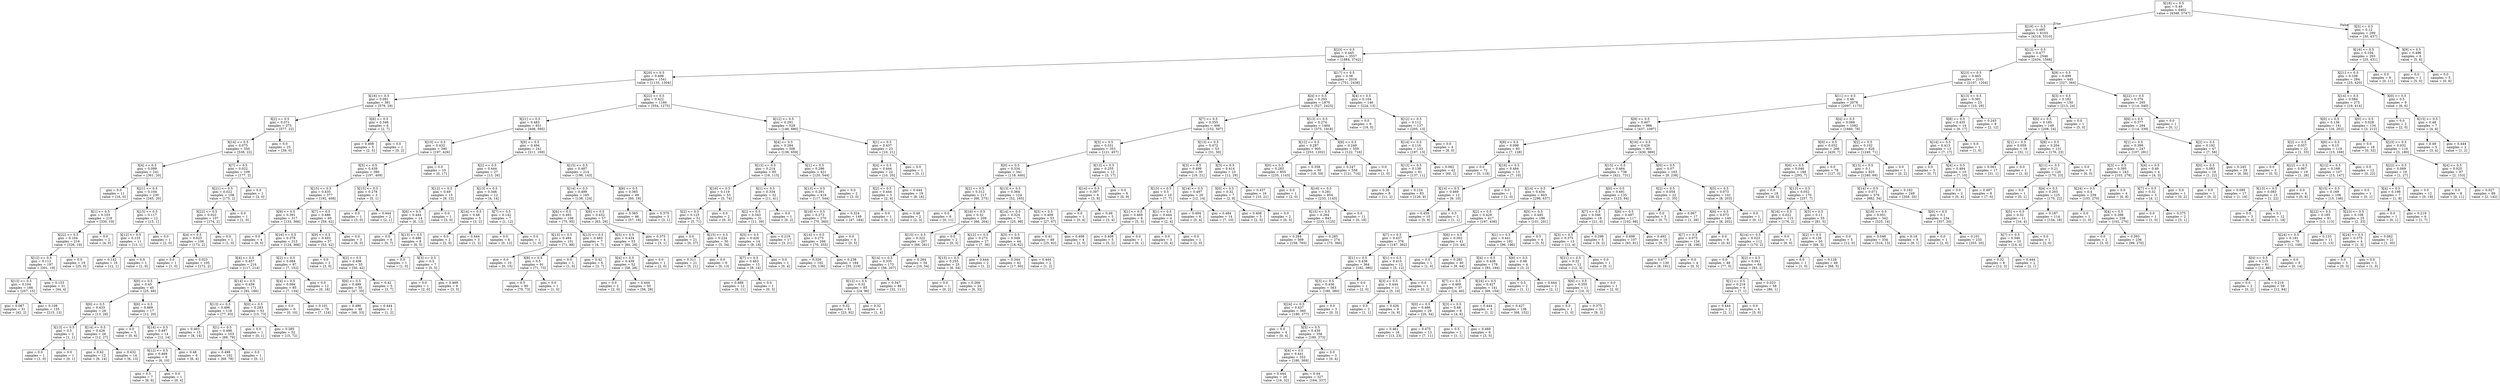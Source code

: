 digraph Tree {
node [shape=box] ;
0 [label="X[18] <= 0.5\ngini = 0.49\nsamples = 6402\nvalue = [4348, 5747]"] ;
1 [label="X[19] <= 0.5\ngini = 0.495\nsamples = 6103\nvalue = [4318, 5310]"] ;
0 -> 1 [labeldistance=2.5, labelangle=45, headlabel="True"] ;
2 [label="X[23] <= 0.5\ngini = 0.445\nsamples = 3557\nvalue = [1884, 3742]"] ;
1 -> 2 ;
3 [label="X[20] <= 0.5\ngini = 0.498\nsamples = 1541\nvalue = [1133, 1304]"] ;
2 -> 3 ;
4 [label="X[16] <= 0.5\ngini = 0.091\nsamples = 381\nvalue = [579, 29]"] ;
3 -> 4 ;
5 [label="X[2] <= 0.5\ngini = 0.071\nsamples = 375\nvalue = [577, 22]"] ;
4 -> 5 ;
6 [label="X[14] <= 0.5\ngini = 0.075\nsamples = 350\nvalue = [538, 22]"] ;
5 -> 6 ;
7 [label="X[4] <= 0.5\ngini = 0.099\nsamples = 241\nvalue = [361, 20]"] ;
6 -> 7 ;
8 [label="gini = 0.0\nsamples = 11\nvalue = [16, 0]"] ;
7 -> 8 ;
9 [label="X[21] <= 0.5\ngini = 0.104\nsamples = 230\nvalue = [345, 20]"] ;
7 -> 9 ;
10 [label="X[1] <= 0.5\ngini = 0.103\nsamples = 218\nvalue = [330, 19]"] ;
9 -> 10 ;
11 [label="X[22] <= 0.5\ngini = 0.104\nsamples = 216\nvalue = [326, 19]"] ;
10 -> 11 ;
12 [label="X[12] <= 0.5\ngini = 0.112\nsamples = 197\nvalue = [301, 19]"] ;
11 -> 12 ;
13 [label="X[13] <= 0.5\ngini = 0.104\nsamples = 166\nvalue = [257, 15]"] ;
12 -> 13 ;
14 [label="gini = 0.087\nsamples = 31\nvalue = [42, 2]"] ;
13 -> 14 ;
15 [label="gini = 0.108\nsamples = 135\nvalue = [215, 13]"] ;
13 -> 15 ;
16 [label="gini = 0.153\nsamples = 31\nvalue = [44, 4]"] ;
12 -> 16 ;
17 [label="gini = 0.0\nsamples = 19\nvalue = [25, 0]"] ;
11 -> 17 ;
18 [label="gini = 0.0\nsamples = 2\nvalue = [4, 0]"] ;
10 -> 18 ;
19 [label="X[15] <= 0.5\ngini = 0.117\nsamples = 12\nvalue = [15, 1]"] ;
9 -> 19 ;
20 [label="X[12] <= 0.5\ngini = 0.133\nsamples = 11\nvalue = [13, 1]"] ;
19 -> 20 ;
21 [label="gini = 0.142\nsamples = 10\nvalue = [12, 1]"] ;
20 -> 21 ;
22 [label="gini = 0.0\nsamples = 1\nvalue = [1, 0]"] ;
20 -> 22 ;
23 [label="gini = 0.0\nsamples = 1\nvalue = [2, 0]"] ;
19 -> 23 ;
24 [label="X[7] <= 0.5\ngini = 0.022\nsamples = 109\nvalue = [177, 2]"] ;
6 -> 24 ;
25 [label="X[21] <= 0.5\ngini = 0.022\nsamples = 108\nvalue = [175, 2]"] ;
24 -> 25 ;
26 [label="X[22] <= 0.5\ngini = 0.022\nsamples = 107\nvalue = [174, 2]"] ;
25 -> 26 ;
27 [label="X[4] <= 0.5\ngini = 0.023\nsamples = 106\nvalue = [173, 2]"] ;
26 -> 27 ;
28 [label="gini = 0.0\nsamples = 1\nvalue = [1, 0]"] ;
27 -> 28 ;
29 [label="gini = 0.023\nsamples = 105\nvalue = [172, 2]"] ;
27 -> 29 ;
30 [label="gini = 0.0\nsamples = 1\nvalue = [1, 0]"] ;
26 -> 30 ;
31 [label="gini = 0.0\nsamples = 1\nvalue = [1, 0]"] ;
25 -> 31 ;
32 [label="gini = 0.0\nsamples = 1\nvalue = [2, 0]"] ;
24 -> 32 ;
33 [label="gini = 0.0\nsamples = 25\nvalue = [39, 0]"] ;
5 -> 33 ;
34 [label="X[6] <= 0.5\ngini = 0.346\nsamples = 6\nvalue = [2, 7]"] ;
4 -> 34 ;
35 [label="gini = 0.408\nsamples = 5\nvalue = [2, 5]"] ;
34 -> 35 ;
36 [label="gini = 0.0\nsamples = 1\nvalue = [0, 2]"] ;
34 -> 36 ;
37 [label="X[22] <= 0.5\ngini = 0.422\nsamples = 1160\nvalue = [554, 1275]"] ;
3 -> 37 ;
38 [label="X[21] <= 0.5\ngini = 0.483\nsamples = 631\nvalue = [408, 595]"] ;
37 -> 38 ;
39 [label="X[10] <= 0.5\ngini = 0.432\nsamples = 390\nvalue = [197, 426]"] ;
38 -> 39 ;
40 [label="X[5] <= 0.5\ngini = 0.439\nsamples = 380\nvalue = [197, 409]"] ;
39 -> 40 ;
41 [label="X[15] <= 0.5\ngini = 0.435\nsamples = 377\nvalue = [192, 408]"] ;
40 -> 41 ;
42 [label="X[9] <= 0.5\ngini = 0.391\nsamples = 317\nvalue = [133, 366]"] ;
41 -> 42 ;
43 [label="gini = 0.0\nsamples = 4\nvalue = [9, 0]"] ;
42 -> 43 ;
44 [label="X[16] <= 0.5\ngini = 0.378\nsamples = 313\nvalue = [124, 366]"] ;
42 -> 44 ;
45 [label="X[4] <= 0.5\ngini = 0.457\nsamples = 216\nvalue = [117, 214]"] ;
44 -> 45 ;
46 [label="X[0] <= 0.5\ngini = 0.45\nsamples = 45\nvalue = [25, 48]"] ;
45 -> 46 ;
47 [label="X[6] <= 0.5\ngini = 0.433\nsamples = 28\nvalue = [13, 28]"] ;
46 -> 47 ;
48 [label="X[13] <= 0.5\ngini = 0.5\nsamples = 2\nvalue = [1, 1]"] ;
47 -> 48 ;
49 [label="gini = 0.0\nsamples = 1\nvalue = [1, 0]"] ;
48 -> 49 ;
50 [label="gini = 0.0\nsamples = 1\nvalue = [0, 1]"] ;
48 -> 50 ;
51 [label="X[14] <= 0.5\ngini = 0.426\nsamples = 26\nvalue = [12, 27]"] ;
47 -> 51 ;
52 [label="gini = 0.42\nsamples = 12\nvalue = [6, 14]"] ;
51 -> 52 ;
53 [label="gini = 0.432\nsamples = 14\nvalue = [6, 13]"] ;
51 -> 53 ;
54 [label="X[6] <= 0.5\ngini = 0.469\nsamples = 17\nvalue = [12, 20]"] ;
46 -> 54 ;
55 [label="gini = 0.0\nsamples = 3\nvalue = [0, 6]"] ;
54 -> 55 ;
56 [label="X[14] <= 0.5\ngini = 0.497\nsamples = 14\nvalue = [12, 14]"] ;
54 -> 56 ;
57 [label="X[12] <= 0.5\ngini = 0.469\nsamples = 8\nvalue = [6, 10]"] ;
56 -> 57 ;
58 [label="gini = 0.5\nsamples = 7\nvalue = [6, 6]"] ;
57 -> 58 ;
59 [label="gini = 0.0\nsamples = 1\nvalue = [0, 4]"] ;
57 -> 59 ;
60 [label="gini = 0.48\nsamples = 6\nvalue = [6, 4]"] ;
56 -> 60 ;
61 [label="X[14] <= 0.5\ngini = 0.459\nsamples = 171\nvalue = [92, 166]"] ;
45 -> 61 ;
62 [label="X[13] <= 0.5\ngini = 0.496\nsamples = 118\nvalue = [77, 93]"] ;
61 -> 62 ;
63 [label="gini = 0.463\nsamples = 15\nvalue = [8, 14]"] ;
62 -> 63 ;
64 [label="X[1] <= 0.5\ngini = 0.498\nsamples = 103\nvalue = [69, 79]"] ;
62 -> 64 ;
65 [label="gini = 0.498\nsamples = 102\nvalue = [69, 78]"] ;
64 -> 65 ;
66 [label="gini = 0.0\nsamples = 1\nvalue = [0, 1]"] ;
64 -> 66 ;
67 [label="X[0] <= 0.5\ngini = 0.283\nsamples = 53\nvalue = [15, 73]"] ;
61 -> 67 ;
68 [label="gini = 0.0\nsamples = 1\nvalue = [0, 1]"] ;
67 -> 68 ;
69 [label="gini = 0.285\nsamples = 52\nvalue = [15, 72]"] ;
67 -> 69 ;
70 [label="X[2] <= 0.5\ngini = 0.084\nsamples = 97\nvalue = [7, 152]"] ;
44 -> 70 ;
71 [label="X[4] <= 0.5\ngini = 0.094\nsamples = 85\nvalue = [7, 134]"] ;
70 -> 71 ;
72 [label="gini = 0.0\nsamples = 6\nvalue = [0, 10]"] ;
71 -> 72 ;
73 [label="gini = 0.101\nsamples = 79\nvalue = [7, 124]"] ;
71 -> 73 ;
74 [label="gini = 0.0\nsamples = 12\nvalue = [0, 18]"] ;
70 -> 74 ;
75 [label="X[7] <= 0.5\ngini = 0.486\nsamples = 60\nvalue = [59, 42]"] ;
41 -> 75 ;
76 [label="X[9] <= 0.5\ngini = 0.493\nsamples = 57\nvalue = [53, 42]"] ;
75 -> 76 ;
77 [label="gini = 0.0\nsamples = 2\nvalue = [3, 0]"] ;
76 -> 77 ;
78 [label="X[2] <= 0.5\ngini = 0.496\nsamples = 55\nvalue = [50, 42]"] ;
76 -> 78 ;
79 [label="X[6] <= 0.5\ngini = 0.489\nsamples = 50\nvalue = [47, 35]"] ;
78 -> 79 ;
80 [label="gini = 0.486\nsamples = 48\nvalue = [46, 33]"] ;
79 -> 80 ;
81 [label="gini = 0.444\nsamples = 2\nvalue = [1, 2]"] ;
79 -> 81 ;
82 [label="gini = 0.42\nsamples = 5\nvalue = [3, 7]"] ;
78 -> 82 ;
83 [label="gini = 0.0\nsamples = 3\nvalue = [6, 0]"] ;
75 -> 83 ;
84 [label="X[15] <= 0.5\ngini = 0.278\nsamples = 3\nvalue = [5, 1]"] ;
40 -> 84 ;
85 [label="gini = 0.0\nsamples = 1\nvalue = [3, 0]"] ;
84 -> 85 ;
86 [label="gini = 0.444\nsamples = 2\nvalue = [2, 1]"] ;
84 -> 86 ;
87 [label="gini = 0.0\nsamples = 10\nvalue = [0, 17]"] ;
39 -> 87 ;
88 [label="X[0] <= 0.5\ngini = 0.494\nsamples = 241\nvalue = [211, 169]"] ;
38 -> 88 ;
89 [label="X[2] <= 0.5\ngini = 0.444\nsamples = 27\nvalue = [13, 26]"] ;
88 -> 89 ;
90 [label="X[12] <= 0.5\ngini = 0.49\nsamples = 15\nvalue = [9, 12]"] ;
89 -> 90 ;
91 [label="X[6] <= 0.5\ngini = 0.444\nsamples = 14\nvalue = [6, 12]"] ;
90 -> 91 ;
92 [label="gini = 0.0\nsamples = 6\nvalue = [0, 7]"] ;
91 -> 92 ;
93 [label="X[13] <= 0.5\ngini = 0.496\nsamples = 8\nvalue = [6, 5]"] ;
91 -> 93 ;
94 [label="gini = 0.0\nsamples = 1\nvalue = [1, 0]"] ;
93 -> 94 ;
95 [label="X[3] <= 0.5\ngini = 0.5\nsamples = 7\nvalue = [5, 5]"] ;
93 -> 95 ;
96 [label="gini = 0.0\nsamples = 1\nvalue = [2, 0]"] ;
95 -> 96 ;
97 [label="gini = 0.469\nsamples = 6\nvalue = [3, 5]"] ;
95 -> 97 ;
98 [label="gini = 0.0\nsamples = 1\nvalue = [3, 0]"] ;
90 -> 98 ;
99 [label="X[13] <= 0.5\ngini = 0.346\nsamples = 12\nvalue = [4, 14]"] ;
89 -> 99 ;
100 [label="X[14] <= 0.5\ngini = 0.48\nsamples = 5\nvalue = [3, 2]"] ;
99 -> 100 ;
101 [label="gini = 0.0\nsamples = 2\nvalue = [2, 0]"] ;
100 -> 101 ;
102 [label="gini = 0.444\nsamples = 3\nvalue = [1, 2]"] ;
100 -> 102 ;
103 [label="X[7] <= 0.5\ngini = 0.142\nsamples = 7\nvalue = [1, 12]"] ;
99 -> 103 ;
104 [label="gini = 0.0\nsamples = 6\nvalue = [0, 12]"] ;
103 -> 104 ;
105 [label="gini = 0.0\nsamples = 1\nvalue = [1, 0]"] ;
103 -> 105 ;
106 [label="X[15] <= 0.5\ngini = 0.487\nsamples = 214\nvalue = [198, 143]"] ;
88 -> 106 ;
107 [label="X[14] <= 0.5\ngini = 0.499\nsamples = 165\nvalue = [138, 124]"] ;
106 -> 107 ;
108 [label="X[6] <= 0.5\ngini = 0.493\nsamples = 108\nvalue = [75, 95]"] ;
107 -> 108 ;
109 [label="X[13] <= 0.5\ngini = 0.494\nsamples = 101\nvalue = [71, 88]"] ;
108 -> 109 ;
110 [label="gini = 0.0\nsamples = 10\nvalue = [0, 15]"] ;
109 -> 110 ;
111 [label="X[8] <= 0.5\ngini = 0.5\nsamples = 91\nvalue = [71, 73]"] ;
109 -> 111 ;
112 [label="gini = 0.5\nsamples = 90\nvalue = [70, 73]"] ;
111 -> 112 ;
113 [label="gini = 0.0\nsamples = 1\nvalue = [1, 0]"] ;
111 -> 113 ;
114 [label="X[13] <= 0.5\ngini = 0.463\nsamples = 7\nvalue = [4, 7]"] ;
108 -> 114 ;
115 [label="gini = 0.0\nsamples = 1\nvalue = [1, 0]"] ;
114 -> 115 ;
116 [label="gini = 0.42\nsamples = 6\nvalue = [3, 7]"] ;
114 -> 116 ;
117 [label="X[6] <= 0.5\ngini = 0.432\nsamples = 57\nvalue = [63, 29]"] ;
107 -> 117 ;
118 [label="X[5] <= 0.5\ngini = 0.434\nsamples = 53\nvalue = [60, 28]"] ;
117 -> 118 ;
119 [label="X[4] <= 0.5\ngini = 0.439\nsamples = 52\nvalue = [58, 28]"] ;
118 -> 119 ;
120 [label="gini = 0.0\nsamples = 2\nvalue = [2, 0]"] ;
119 -> 120 ;
121 [label="gini = 0.444\nsamples = 50\nvalue = [56, 28]"] ;
119 -> 121 ;
122 [label="gini = 0.0\nsamples = 1\nvalue = [2, 0]"] ;
118 -> 122 ;
123 [label="gini = 0.375\nsamples = 4\nvalue = [3, 1]"] ;
117 -> 123 ;
124 [label="X[6] <= 0.5\ngini = 0.365\nsamples = 49\nvalue = [60, 19]"] ;
106 -> 124 ;
125 [label="gini = 0.365\nsamples = 46\nvalue = [57, 18]"] ;
124 -> 125 ;
126 [label="gini = 0.375\nsamples = 3\nvalue = [3, 1]"] ;
124 -> 126 ;
127 [label="X[12] <= 0.5\ngini = 0.291\nsamples = 529\nvalue = [146, 680]"] ;
37 -> 127 ;
128 [label="X[4] <= 0.5\ngini = 0.284\nsamples = 506\nvalue = [136, 659]"] ;
127 -> 128 ;
129 [label="X[13] <= 0.5\ngini = 0.214\nsamples = 85\nvalue = [16, 115]"] ;
128 -> 129 ;
130 [label="X[16] <= 0.5\ngini = 0.119\nsamples = 53\nvalue = [5, 74]"] ;
129 -> 130 ;
131 [label="X[2] <= 0.5\ngini = 0.123\nsamples = 51\nvalue = [5, 71]"] ;
130 -> 131 ;
132 [label="gini = 0.0\nsamples = 21\nvalue = [0, 37]"] ;
131 -> 132 ;
133 [label="X[15] <= 0.5\ngini = 0.224\nsamples = 30\nvalue = [5, 34]"] ;
131 -> 133 ;
134 [label="gini = 0.311\nsamples = 21\nvalue = [5, 21]"] ;
133 -> 134 ;
135 [label="gini = 0.0\nsamples = 9\nvalue = [0, 13]"] ;
133 -> 135 ;
136 [label="gini = 0.0\nsamples = 2\nvalue = [0, 3]"] ;
130 -> 136 ;
137 [label="X[1] <= 0.5\ngini = 0.334\nsamples = 32\nvalue = [11, 41]"] ;
129 -> 137 ;
138 [label="X[2] <= 0.5\ngini = 0.343\nsamples = 31\nvalue = [11, 39]"] ;
137 -> 138 ;
139 [label="X[5] <= 0.5\ngini = 0.426\nsamples = 14\nvalue = [8, 18]"] ;
138 -> 139 ;
140 [label="X[7] <= 0.5\ngini = 0.463\nsamples = 13\nvalue = [8, 14]"] ;
139 -> 140 ;
141 [label="gini = 0.488\nsamples = 12\nvalue = [8, 11]"] ;
140 -> 141 ;
142 [label="gini = 0.0\nsamples = 1\nvalue = [0, 3]"] ;
140 -> 142 ;
143 [label="gini = 0.0\nsamples = 1\nvalue = [0, 4]"] ;
139 -> 143 ;
144 [label="gini = 0.219\nsamples = 17\nvalue = [3, 21]"] ;
138 -> 144 ;
145 [label="gini = 0.0\nsamples = 1\nvalue = [0, 2]"] ;
137 -> 145 ;
146 [label="X[1] <= 0.5\ngini = 0.296\nsamples = 421\nvalue = [120, 544]"] ;
128 -> 146 ;
147 [label="X[13] <= 0.5\ngini = 0.291\nsamples = 419\nvalue = [117, 544]"] ;
146 -> 147 ;
148 [label="X[16] <= 0.5\ngini = 0.273\nsamples = 270\nvalue = [70, 360]"] ;
147 -> 148 ;
149 [label="X[14] <= 0.5\ngini = 0.275\nsamples = 266\nvalue = [70, 355]"] ;
148 -> 149 ;
150 [label="gini = 0.326\nsamples = 102\nvalue = [35, 136]"] ;
149 -> 150 ;
151 [label="gini = 0.238\nsamples = 164\nvalue = [35, 219]"] ;
149 -> 151 ;
152 [label="gini = 0.0\nsamples = 4\nvalue = [0, 5]"] ;
148 -> 152 ;
153 [label="gini = 0.324\nsamples = 149\nvalue = [47, 184]"] ;
147 -> 153 ;
154 [label="gini = 0.0\nsamples = 2\nvalue = [3, 0]"] ;
146 -> 154 ;
155 [label="X[1] <= 0.5\ngini = 0.437\nsamples = 23\nvalue = [10, 21]"] ;
127 -> 155 ;
156 [label="X[4] <= 0.5\ngini = 0.444\nsamples = 22\nvalue = [10, 20]"] ;
155 -> 156 ;
157 [label="X[2] <= 0.5\ngini = 0.444\nsamples = 3\nvalue = [2, 4]"] ;
156 -> 157 ;
158 [label="gini = 0.0\nsamples = 1\nvalue = [0, 1]"] ;
157 -> 158 ;
159 [label="gini = 0.48\nsamples = 2\nvalue = [2, 3]"] ;
157 -> 159 ;
160 [label="gini = 0.444\nsamples = 19\nvalue = [8, 16]"] ;
156 -> 160 ;
161 [label="gini = 0.0\nsamples = 1\nvalue = [0, 1]"] ;
155 -> 161 ;
162 [label="X[17] <= 0.5\ngini = 0.36\nsamples = 2016\nvalue = [751, 2438]"] ;
2 -> 162 ;
163 [label="X[4] <= 0.5\ngini = 0.293\nsamples = 1870\nvalue = [527, 2425]"] ;
162 -> 163 ;
164 [label="X[7] <= 0.5\ngini = 0.355\nsamples = 406\nvalue = [152, 507]"] ;
163 -> 164 ;
165 [label="X[3] <= 0.5\ngini = 0.331\nsamples = 353\nvalue = [121, 457]"] ;
164 -> 165 ;
166 [label="X[0] <= 0.5\ngini = 0.334\nsamples = 341\nvalue = [118, 440]"] ;
165 -> 166 ;
167 [label="X[2] <= 0.5\ngini = 0.312\nsamples = 217\nvalue = [66, 275]"] ;
166 -> 167 ;
168 [label="gini = 0.0\nsamples = 8\nvalue = [0, 11]"] ;
167 -> 168 ;
169 [label="X[16] <= 0.5\ngini = 0.32\nsamples = 209\nvalue = [66, 264]"] ;
167 -> 169 ;
170 [label="X[15] <= 0.5\ngini = 0.322\nsamples = 207\nvalue = [66, 261]"] ;
169 -> 170 ;
171 [label="X[14] <= 0.5\ngini = 0.335\nsamples = 173\nvalue = [56, 207]"] ;
170 -> 171 ;
172 [label="X[12] <= 0.5\ngini = 0.32\nsamples = 85\nvalue = [24, 96]"] ;
171 -> 172 ;
173 [label="gini = 0.32\nsamples = 81\nvalue = [23, 92]"] ;
172 -> 173 ;
174 [label="gini = 0.32\nsamples = 4\nvalue = [1, 4]"] ;
172 -> 174 ;
175 [label="gini = 0.347\nsamples = 88\nvalue = [32, 111]"] ;
171 -> 175 ;
176 [label="gini = 0.264\nsamples = 34\nvalue = [10, 54]"] ;
170 -> 176 ;
177 [label="gini = 0.0\nsamples = 2\nvalue = [0, 3]"] ;
169 -> 177 ;
178 [label="X[13] <= 0.5\ngini = 0.364\nsamples = 124\nvalue = [52, 165]"] ;
166 -> 178 ;
179 [label="X[14] <= 0.5\ngini = 0.324\nsamples = 71\nvalue = [25, 98]"] ;
178 -> 179 ;
180 [label="X[12] <= 0.5\ngini = 0.273\nsamples = 27\nvalue = [7, 36]"] ;
179 -> 180 ;
181 [label="X[15] <= 0.5\ngini = 0.255\nsamples = 25\nvalue = [6, 34]"] ;
180 -> 181 ;
182 [label="gini = 0.0\nsamples = 1\nvalue = [0, 2]"] ;
181 -> 182 ;
183 [label="gini = 0.266\nsamples = 24\nvalue = [6, 32]"] ;
181 -> 183 ;
184 [label="gini = 0.444\nsamples = 2\nvalue = [1, 2]"] ;
180 -> 184 ;
185 [label="X[5] <= 0.5\ngini = 0.349\nsamples = 44\nvalue = [18, 62]"] ;
179 -> 185 ;
186 [label="gini = 0.344\nsamples = 42\nvalue = [17, 60]"] ;
185 -> 186 ;
187 [label="gini = 0.444\nsamples = 2\nvalue = [1, 2]"] ;
185 -> 187 ;
188 [label="X[5] <= 0.5\ngini = 0.409\nsamples = 53\nvalue = [27, 67]"] ;
178 -> 188 ;
189 [label="gini = 0.41\nsamples = 49\nvalue = [25, 62]"] ;
188 -> 189 ;
190 [label="gini = 0.408\nsamples = 4\nvalue = [2, 5]"] ;
188 -> 190 ;
191 [label="X[13] <= 0.5\ngini = 0.255\nsamples = 12\nvalue = [3, 17]"] ;
165 -> 191 ;
192 [label="X[14] <= 0.5\ngini = 0.397\nsamples = 6\nvalue = [3, 8]"] ;
191 -> 192 ;
193 [label="gini = 0.0\nsamples = 1\nvalue = [0, 4]"] ;
192 -> 193 ;
194 [label="gini = 0.49\nsamples = 5\nvalue = [3, 4]"] ;
192 -> 194 ;
195 [label="gini = 0.0\nsamples = 6\nvalue = [0, 9]"] ;
191 -> 195 ;
196 [label="X[13] <= 0.5\ngini = 0.472\nsamples = 53\nvalue = [31, 50]"] ;
164 -> 196 ;
197 [label="X[3] <= 0.5\ngini = 0.499\nsamples = 30\nvalue = [19, 21]"] ;
196 -> 197 ;
198 [label="X[15] <= 0.5\ngini = 0.5\nsamples = 10\nvalue = [7, 7]"] ;
197 -> 198 ;
199 [label="X[1] <= 0.5\ngini = 0.469\nsamples = 6\nvalue = [5, 3]"] ;
198 -> 199 ;
200 [label="gini = 0.408\nsamples = 5\nvalue = [5, 2]"] ;
199 -> 200 ;
201 [label="gini = 0.0\nsamples = 1\nvalue = [0, 1]"] ;
199 -> 201 ;
202 [label="X[1] <= 0.5\ngini = 0.444\nsamples = 4\nvalue = [2, 4]"] ;
198 -> 202 ;
203 [label="gini = 0.0\nsamples = 3\nvalue = [0, 4]"] ;
202 -> 203 ;
204 [label="gini = 0.0\nsamples = 1\nvalue = [2, 0]"] ;
202 -> 204 ;
205 [label="X[14] <= 0.5\ngini = 0.497\nsamples = 20\nvalue = [12, 14]"] ;
197 -> 205 ;
206 [label="gini = 0.494\nsamples = 6\nvalue = [5, 4]"] ;
205 -> 206 ;
207 [label="gini = 0.484\nsamples = 14\nvalue = [7, 10]"] ;
205 -> 207 ;
208 [label="X[3] <= 0.5\ngini = 0.414\nsamples = 23\nvalue = [12, 29]"] ;
196 -> 208 ;
209 [label="X[0] <= 0.5\ngini = 0.32\nsamples = 7\nvalue = [2, 8]"] ;
208 -> 209 ;
210 [label="gini = 0.408\nsamples = 5\nvalue = [2, 5]"] ;
209 -> 210 ;
211 [label="gini = 0.0\nsamples = 2\nvalue = [0, 3]"] ;
209 -> 211 ;
212 [label="gini = 0.437\nsamples = 16\nvalue = [10, 21]"] ;
208 -> 212 ;
213 [label="X[13] <= 0.5\ngini = 0.274\nsamples = 1464\nvalue = [375, 1918]"] ;
163 -> 213 ;
214 [label="X[12] <= 0.5\ngini = 0.287\nsamples = 905\nvalue = [253, 1202]"] ;
213 -> 214 ;
215 [label="X[0] <= 0.5\ngini = 0.283\nsamples = 855\nvalue = [235, 1143]"] ;
214 -> 215 ;
216 [label="gini = 0.0\nsamples = 1\nvalue = [2, 0]"] ;
215 -> 216 ;
217 [label="X[16] <= 0.5\ngini = 0.281\nsamples = 854\nvalue = [233, 1143]"] ;
215 -> 217 ;
218 [label="X[15] <= 0.5\ngini = 0.284\nsamples = 843\nvalue = [233, 1125]"] ;
217 -> 218 ;
219 [label="gini = 0.284\nsamples = 569\nvalue = [158, 765]"] ;
218 -> 219 ;
220 [label="gini = 0.285\nsamples = 274\nvalue = [75, 360]"] ;
218 -> 220 ;
221 [label="gini = 0.0\nsamples = 11\nvalue = [0, 18]"] ;
217 -> 221 ;
222 [label="gini = 0.358\nsamples = 50\nvalue = [18, 59]"] ;
214 -> 222 ;
223 [label="X[8] <= 0.5\ngini = 0.249\nsamples = 559\nvalue = [122, 716]"] ;
213 -> 223 ;
224 [label="gini = 0.247\nsamples = 558\nvalue = [121, 716]"] ;
223 -> 224 ;
225 [label="gini = 0.0\nsamples = 1\nvalue = [1, 0]"] ;
223 -> 225 ;
226 [label="X[4] <= 0.5\ngini = 0.104\nsamples = 146\nvalue = [224, 13]"] ;
162 -> 226 ;
227 [label="gini = 0.0\nsamples = 9\nvalue = [19, 0]"] ;
226 -> 227 ;
228 [label="X[12] <= 0.5\ngini = 0.112\nsamples = 137\nvalue = [205, 13]"] ;
226 -> 228 ;
229 [label="X[14] <= 0.5\ngini = 0.116\nsamples = 133\nvalue = [197, 13]"] ;
228 -> 229 ;
230 [label="X[13] <= 0.5\ngini = 0.138\nsamples = 91\nvalue = [137, 11]"] ;
229 -> 230 ;
231 [label="gini = 0.26\nsamples = 8\nvalue = [11, 2]"] ;
230 -> 231 ;
232 [label="gini = 0.124\nsamples = 83\nvalue = [126, 9]"] ;
230 -> 232 ;
233 [label="gini = 0.062\nsamples = 42\nvalue = [60, 2]"] ;
229 -> 233 ;
234 [label="gini = 0.0\nsamples = 4\nvalue = [8, 0]"] ;
228 -> 234 ;
235 [label="X[12] <= 0.5\ngini = 0.477\nsamples = 2546\nvalue = [2434, 1568]"] ;
1 -> 235 ;
236 [label="X[23] <= 0.5\ngini = 0.463\nsamples = 2101\nvalue = [2107, 1204]"] ;
235 -> 236 ;
237 [label="X[11] <= 0.5\ngini = 0.46\nsamples = 2078\nvalue = [2097, 1175]"] ;
236 -> 237 ;
238 [label="X[9] <= 0.5\ngini = 0.407\nsamples = 986\nvalue = [437, 1097]"] ;
237 -> 238 ;
239 [label="X[8] <= 0.5\ngini = 0.098\nsamples = 85\nvalue = [7, 128]"] ;
238 -> 239 ;
240 [label="gini = 0.0\nsamples = 72\nvalue = [0, 118]"] ;
239 -> 240 ;
241 [label="X[16] <= 0.5\ngini = 0.484\nsamples = 13\nvalue = [7, 10]"] ;
239 -> 241 ;
242 [label="X[14] <= 0.5\ngini = 0.469\nsamples = 12\nvalue = [6, 10]"] ;
241 -> 242 ;
243 [label="gini = 0.459\nsamples = 10\nvalue = [5, 9]"] ;
242 -> 243 ;
244 [label="gini = 0.5\nsamples = 2\nvalue = [1, 1]"] ;
242 -> 244 ;
245 [label="gini = 0.0\nsamples = 1\nvalue = [1, 0]"] ;
241 -> 245 ;
246 [label="X[16] <= 0.5\ngini = 0.426\nsamples = 901\nvalue = [430, 969]"] ;
238 -> 246 ;
247 [label="X[15] <= 0.5\ngini = 0.464\nsamples = 738\nvalue = [421, 731]"] ;
246 -> 247 ;
248 [label="X[14] <= 0.5\ngini = 0.434\nsamples = 603\nvalue = [298, 637]"] ;
247 -> 248 ;
249 [label="X[2] <= 0.5\ngini = 0.429\nsamples = 417\nvalue = [197, 436]"] ;
248 -> 249 ;
250 [label="X[7] <= 0.5\ngini = 0.437\nsamples = 376\nvalue = [187, 392]"] ;
249 -> 250 ;
251 [label="X[1] <= 0.5\ngini = 0.438\nsamples = 364\nvalue = [182, 380]"] ;
250 -> 251 ;
252 [label="X[3] <= 0.5\ngini = 0.436\nsamples = 363\nvalue = [180, 380]"] ;
251 -> 252 ;
253 [label="X[24] <= 0.5\ngini = 0.437\nsamples = 360\nvalue = [180, 377]"] ;
252 -> 253 ;
254 [label="gini = 0.0\nsamples = 4\nvalue = [0, 4]"] ;
253 -> 254 ;
255 [label="X[5] <= 0.5\ngini = 0.439\nsamples = 356\nvalue = [180, 373]"] ;
253 -> 255 ;
256 [label="X[4] <= 0.5\ngini = 0.441\nsamples = 353\nvalue = [180, 369]"] ;
255 -> 256 ;
257 [label="gini = 0.444\nsamples = 26\nvalue = [16, 32]"] ;
256 -> 257 ;
258 [label="gini = 0.44\nsamples = 327\nvalue = [164, 337]"] ;
256 -> 258 ;
259 [label="gini = 0.0\nsamples = 3\nvalue = [0, 4]"] ;
255 -> 259 ;
260 [label="gini = 0.0\nsamples = 3\nvalue = [0, 3]"] ;
252 -> 260 ;
261 [label="gini = 0.0\nsamples = 1\nvalue = [2, 0]"] ;
251 -> 261 ;
262 [label="X[1] <= 0.5\ngini = 0.415\nsamples = 12\nvalue = [5, 12]"] ;
250 -> 262 ;
263 [label="X[3] <= 0.5\ngini = 0.444\nsamples = 11\nvalue = [5, 10]"] ;
262 -> 263 ;
264 [label="gini = 0.5\nsamples = 2\nvalue = [1, 1]"] ;
263 -> 264 ;
265 [label="gini = 0.426\nsamples = 9\nvalue = [4, 9]"] ;
263 -> 265 ;
266 [label="gini = 0.0\nsamples = 1\nvalue = [0, 2]"] ;
262 -> 266 ;
267 [label="X[6] <= 0.5\ngini = 0.302\nsamples = 41\nvalue = [10, 44]"] ;
249 -> 267 ;
268 [label="gini = 0.0\nsamples = 1\nvalue = [1, 0]"] ;
267 -> 268 ;
269 [label="gini = 0.282\nsamples = 40\nvalue = [9, 44]"] ;
267 -> 269 ;
270 [label="X[5] <= 0.5\ngini = 0.445\nsamples = 186\nvalue = [101, 201]"] ;
248 -> 270 ;
271 [label="X[1] <= 0.5\ngini = 0.441\nsamples = 182\nvalue = [96, 196]"] ;
270 -> 271 ;
272 [label="X[4] <= 0.5\ngini = 0.438\nsamples = 178\nvalue = [93, 194]"] ;
271 -> 272 ;
273 [label="X[7] <= 0.5\ngini = 0.469\nsamples = 37\nvalue = [24, 40]"] ;
272 -> 273 ;
274 [label="X[0] <= 0.5\ngini = 0.466\nsamples = 29\nvalue = [20, 34]"] ;
273 -> 274 ;
275 [label="gini = 0.461\nsamples = 16\nvalue = [13, 23]"] ;
274 -> 275 ;
276 [label="gini = 0.475\nsamples = 13\nvalue = [7, 11]"] ;
274 -> 276 ;
277 [label="X[3] <= 0.5\ngini = 0.48\nsamples = 8\nvalue = [4, 6]"] ;
273 -> 277 ;
278 [label="gini = 0.5\nsamples = 2\nvalue = [1, 1]"] ;
277 -> 278 ;
279 [label="gini = 0.469\nsamples = 6\nvalue = [3, 5]"] ;
277 -> 279 ;
280 [label="X[24] <= 0.5\ngini = 0.427\nsamples = 141\nvalue = [69, 154]"] ;
272 -> 280 ;
281 [label="gini = 0.444\nsamples = 3\nvalue = [1, 2]"] ;
280 -> 281 ;
282 [label="gini = 0.427\nsamples = 138\nvalue = [68, 152]"] ;
280 -> 282 ;
283 [label="X[6] <= 0.5\ngini = 0.48\nsamples = 4\nvalue = [3, 2]"] ;
271 -> 283 ;
284 [label="gini = 0.5\nsamples = 2\nvalue = [1, 1]"] ;
283 -> 284 ;
285 [label="gini = 0.444\nsamples = 2\nvalue = [2, 1]"] ;
283 -> 285 ;
286 [label="gini = 0.5\nsamples = 4\nvalue = [5, 5]"] ;
270 -> 286 ;
287 [label="X[0] <= 0.5\ngini = 0.491\nsamples = 135\nvalue = [123, 94]"] ;
247 -> 287 ;
288 [label="X[7] <= 0.5\ngini = 0.346\nsamples = 18\nvalue = [21, 6]"] ;
287 -> 288 ;
289 [label="X[3] <= 0.5\ngini = 0.375\nsamples = 13\nvalue = [12, 4]"] ;
288 -> 289 ;
290 [label="X[21] <= 0.5\ngini = 0.32\nsamples = 12\nvalue = [12, 3]"] ;
289 -> 290 ;
291 [label="X[6] <= 0.5\ngini = 0.355\nsamples = 11\nvalue = [10, 3]"] ;
290 -> 291 ;
292 [label="gini = 0.0\nsamples = 1\nvalue = [1, 0]"] ;
291 -> 292 ;
293 [label="gini = 0.375\nsamples = 10\nvalue = [9, 3]"] ;
291 -> 293 ;
294 [label="gini = 0.0\nsamples = 1\nvalue = [2, 0]"] ;
290 -> 294 ;
295 [label="gini = 0.0\nsamples = 1\nvalue = [0, 1]"] ;
289 -> 295 ;
296 [label="gini = 0.298\nsamples = 5\nvalue = [9, 2]"] ;
288 -> 296 ;
297 [label="X[6] <= 0.5\ngini = 0.497\nsamples = 117\nvalue = [102, 88]"] ;
287 -> 297 ;
298 [label="gini = 0.498\nsamples = 107\nvalue = [93, 81]"] ;
297 -> 298 ;
299 [label="gini = 0.492\nsamples = 10\nvalue = [9, 7]"] ;
297 -> 299 ;
300 [label="X[0] <= 0.5\ngini = 0.07\nsamples = 163\nvalue = [9, 238]"] ;
246 -> 300 ;
301 [label="X[2] <= 0.5\ngini = 0.054\nsamples = 22\nvalue = [1, 35]"] ;
300 -> 301 ;
302 [label="gini = 0.0\nsamples = 5\nvalue = [0, 7]"] ;
301 -> 302 ;
303 [label="gini = 0.067\nsamples = 17\nvalue = [1, 28]"] ;
301 -> 303 ;
304 [label="X[5] <= 0.5\ngini = 0.073\nsamples = 141\nvalue = [8, 203]"] ;
300 -> 304 ;
305 [label="X[6] <= 0.5\ngini = 0.073\nsamples = 140\nvalue = [8, 202]"] ;
304 -> 305 ;
306 [label="X[7] <= 0.5\ngini = 0.075\nsamples = 134\nvalue = [8, 196]"] ;
305 -> 306 ;
307 [label="gini = 0.077\nsamples = 130\nvalue = [8, 191]"] ;
306 -> 307 ;
308 [label="gini = 0.0\nsamples = 4\nvalue = [0, 5]"] ;
306 -> 308 ;
309 [label="gini = 0.0\nsamples = 6\nvalue = [0, 6]"] ;
305 -> 309 ;
310 [label="gini = 0.0\nsamples = 1\nvalue = [0, 1]"] ;
304 -> 310 ;
311 [label="X[4] <= 0.5\ngini = 0.086\nsamples = 1092\nvalue = [1660, 78]"] ;
237 -> 311 ;
312 [label="X[0] <= 0.5\ngini = 0.032\nsamples = 266\nvalue = [420, 7]"] ;
311 -> 312 ;
313 [label="X[6] <= 0.5\ngini = 0.046\nsamples = 188\nvalue = [293, 7]"] ;
312 -> 313 ;
314 [label="gini = 0.0\nsamples = 18\nvalue = [36, 0]"] ;
313 -> 314 ;
315 [label="X[13] <= 0.5\ngini = 0.052\nsamples = 170\nvalue = [257, 7]"] ;
313 -> 315 ;
316 [label="X[16] <= 0.5\ngini = 0.022\nsamples = 115\nvalue = [176, 2]"] ;
315 -> 316 ;
317 [label="X[14] <= 0.5\ngini = 0.023\nsamples = 112\nvalue = [170, 2]"] ;
316 -> 317 ;
318 [label="gini = 0.0\nsamples = 48\nvalue = [77, 0]"] ;
317 -> 318 ;
319 [label="X[2] <= 0.5\ngini = 0.041\nsamples = 64\nvalue = [93, 2]"] ;
317 -> 319 ;
320 [label="X[1] <= 0.5\ngini = 0.219\nsamples = 6\nvalue = [7, 1]"] ;
319 -> 320 ;
321 [label="gini = 0.444\nsamples = 2\nvalue = [2, 1]"] ;
320 -> 321 ;
322 [label="gini = 0.0\nsamples = 4\nvalue = [5, 0]"] ;
320 -> 322 ;
323 [label="gini = 0.023\nsamples = 58\nvalue = [86, 1]"] ;
319 -> 323 ;
324 [label="gini = 0.0\nsamples = 3\nvalue = [6, 0]"] ;
316 -> 324 ;
325 [label="X[3] <= 0.5\ngini = 0.11\nsamples = 55\nvalue = [81, 5]"] ;
315 -> 325 ;
326 [label="X[2] <= 0.5\ngini = 0.126\nsamples = 50\nvalue = [69, 5]"] ;
325 -> 326 ;
327 [label="gini = 0.0\nsamples = 1\nvalue = [1, 0]"] ;
326 -> 327 ;
328 [label="gini = 0.128\nsamples = 49\nvalue = [68, 5]"] ;
326 -> 328 ;
329 [label="gini = 0.0\nsamples = 5\nvalue = [12, 0]"] ;
325 -> 329 ;
330 [label="gini = 0.0\nsamples = 78\nvalue = [127, 0]"] ;
312 -> 330 ;
331 [label="X[2] <= 0.5\ngini = 0.102\nsamples = 826\nvalue = [1240, 71]"] ;
311 -> 331 ;
332 [label="X[13] <= 0.5\ngini = 0.1\nsamples = 825\nvalue = [1240, 69]"] ;
331 -> 332 ;
333 [label="X[14] <= 0.5\ngini = 0.071\nsamples = 576\nvalue = [882, 34]"] ;
332 -> 333 ;
334 [label="X[16] <= 0.5\ngini = 0.051\nsamples = 342\nvalue = [525, 14]"] ;
333 -> 334 ;
335 [label="gini = 0.048\nsamples = 334\nvalue = [516, 13]"] ;
334 -> 335 ;
336 [label="gini = 0.18\nsamples = 8\nvalue = [9, 1]"] ;
334 -> 336 ;
337 [label="X[0] <= 0.5\ngini = 0.1\nsamples = 234\nvalue = [357, 20]"] ;
333 -> 337 ;
338 [label="gini = 0.0\nsamples = 1\nvalue = [2, 0]"] ;
337 -> 338 ;
339 [label="gini = 0.101\nsamples = 233\nvalue = [355, 20]"] ;
337 -> 339 ;
340 [label="gini = 0.162\nsamples = 249\nvalue = [358, 35]"] ;
332 -> 340 ;
341 [label="gini = 0.0\nsamples = 1\nvalue = [0, 2]"] ;
331 -> 341 ;
342 [label="X[13] <= 0.5\ngini = 0.381\nsamples = 23\nvalue = [10, 29]"] ;
236 -> 342 ;
343 [label="X[8] <= 0.5\ngini = 0.435\nsamples = 14\nvalue = [8, 17]"] ;
342 -> 343 ;
344 [label="X[14] <= 0.5\ngini = 0.413\nsamples = 13\nvalue = [7, 17]"] ;
343 -> 344 ;
345 [label="gini = 0.0\nsamples = 3\nvalue = [0, 7]"] ;
344 -> 345 ;
346 [label="X[4] <= 0.5\ngini = 0.484\nsamples = 10\nvalue = [7, 10]"] ;
344 -> 346 ;
347 [label="gini = 0.0\nsamples = 2\nvalue = [0, 4]"] ;
346 -> 347 ;
348 [label="gini = 0.497\nsamples = 8\nvalue = [7, 6]"] ;
346 -> 348 ;
349 [label="gini = 0.0\nsamples = 1\nvalue = [1, 0]"] ;
343 -> 349 ;
350 [label="gini = 0.245\nsamples = 9\nvalue = [2, 12]"] ;
342 -> 350 ;
351 [label="X[9] <= 0.5\ngini = 0.499\nsamples = 445\nvalue = [327, 364]"] ;
235 -> 351 ;
352 [label="X[3] <= 0.5\ngini = 0.182\nsamples = 150\nvalue = [213, 24]"] ;
351 -> 352 ;
353 [label="X[0] <= 0.5\ngini = 0.185\nsamples = 149\nvalue = [208, 24]"] ;
352 -> 353 ;
354 [label="X[1] <= 0.5\ngini = 0.059\nsamples = 18\nvalue = [32, 1]"] ;
353 -> 354 ;
355 [label="gini = 0.061\nsamples = 17\nvalue = [31, 1]"] ;
354 -> 355 ;
356 [label="gini = 0.0\nsamples = 1\nvalue = [1, 0]"] ;
354 -> 356 ;
357 [label="X[8] <= 0.5\ngini = 0.204\nsamples = 131\nvalue = [176, 23]"] ;
353 -> 357 ;
358 [label="X[11] <= 0.5\ngini = 0.21\nsamples = 126\nvalue = [170, 23]"] ;
357 -> 358 ;
359 [label="gini = 0.0\nsamples = 1\nvalue = [0, 1]"] ;
358 -> 359 ;
360 [label="X[4] <= 0.5\ngini = 0.203\nsamples = 125\nvalue = [170, 22]"] ;
358 -> 360 ;
361 [label="X[5] <= 0.5\ngini = 0.32\nsamples = 11\nvalue = [16, 4]"] ;
360 -> 361 ;
362 [label="X[7] <= 0.5\ngini = 0.346\nsamples = 10\nvalue = [14, 4]"] ;
361 -> 362 ;
363 [label="gini = 0.32\nsamples = 8\nvalue = [12, 3]"] ;
362 -> 363 ;
364 [label="gini = 0.444\nsamples = 2\nvalue = [2, 1]"] ;
362 -> 364 ;
365 [label="gini = 0.0\nsamples = 1\nvalue = [2, 0]"] ;
361 -> 365 ;
366 [label="gini = 0.187\nsamples = 114\nvalue = [154, 18]"] ;
360 -> 366 ;
367 [label="gini = 0.0\nsamples = 5\nvalue = [6, 0]"] ;
357 -> 367 ;
368 [label="gini = 0.0\nsamples = 1\nvalue = [5, 0]"] ;
352 -> 368 ;
369 [label="X[22] <= 0.5\ngini = 0.376\nsamples = 295\nvalue = [114, 340]"] ;
351 -> 369 ;
370 [label="X[6] <= 0.5\ngini = 0.377\nsamples = 294\nvalue = [114, 339]"] ;
369 -> 370 ;
371 [label="X[1] <= 0.5\ngini = 0.399\nsamples = 247\nvalue = [107, 281]"] ;
370 -> 371 ;
372 [label="X[3] <= 0.5\ngini = 0.395\nsamples = 243\nvalue = [103, 278]"] ;
371 -> 372 ;
373 [label="X[24] <= 0.5\ngini = 0.4\nsamples = 239\nvalue = [103, 270]"] ;
372 -> 373 ;
374 [label="gini = 0.0\nsamples = 1\nvalue = [1, 0]"] ;
373 -> 374 ;
375 [label="X[4] <= 0.5\ngini = 0.398\nsamples = 238\nvalue = [102, 270]"] ;
373 -> 375 ;
376 [label="gini = 0.0\nsamples = 2\nvalue = [3, 0]"] ;
375 -> 376 ;
377 [label="gini = 0.393\nsamples = 236\nvalue = [99, 270]"] ;
375 -> 377 ;
378 [label="gini = 0.0\nsamples = 4\nvalue = [0, 8]"] ;
372 -> 378 ;
379 [label="X[4] <= 0.5\ngini = 0.49\nsamples = 4\nvalue = [4, 3]"] ;
371 -> 379 ;
380 [label="X[7] <= 0.5\ngini = 0.32\nsamples = 3\nvalue = [4, 1]"] ;
379 -> 380 ;
381 [label="gini = 0.0\nsamples = 1\nvalue = [1, 0]"] ;
380 -> 381 ;
382 [label="gini = 0.375\nsamples = 2\nvalue = [3, 1]"] ;
380 -> 382 ;
383 [label="gini = 0.0\nsamples = 1\nvalue = [0, 2]"] ;
379 -> 383 ;
384 [label="X[2] <= 0.5\ngini = 0.192\nsamples = 47\nvalue = [7, 58]"] ;
370 -> 384 ;
385 [label="X[0] <= 0.5\ngini = 0.083\nsamples = 18\nvalue = [1, 22]"] ;
384 -> 385 ;
386 [label="gini = 0.0\nsamples = 1\nvalue = [0, 3]"] ;
385 -> 386 ;
387 [label="gini = 0.095\nsamples = 17\nvalue = [1, 19]"] ;
385 -> 387 ;
388 [label="gini = 0.245\nsamples = 29\nvalue = [6, 36]"] ;
384 -> 388 ;
389 [label="gini = 0.0\nsamples = 1\nvalue = [0, 1]"] ;
369 -> 389 ;
390 [label="X[5] <= 0.5\ngini = 0.12\nsamples = 299\nvalue = [30, 437]"] ;
0 -> 390 [labeldistance=2.5, labelangle=-45, headlabel="False"] ;
391 [label="X[16] <= 0.5\ngini = 0.104\nsamples = 293\nvalue = [25, 431]"] ;
390 -> 391 ;
392 [label="X[21] <= 0.5\ngini = 0.106\nsamples = 284\nvalue = [25, 420]"] ;
391 -> 392 ;
393 [label="X[14] <= 0.5\ngini = 0.084\nsamples = 275\nvalue = [19, 414]"] ;
392 -> 393 ;
394 [label="X[0] <= 0.5\ngini = 0.136\nsamples = 141\nvalue = [16, 202]"] ;
393 -> 394 ;
395 [label="X[2] <= 0.5\ngini = 0.057\nsamples = 22\nvalue = [1, 33]"] ;
394 -> 395 ;
396 [label="gini = 0.0\nsamples = 3\nvalue = [0, 5]"] ;
395 -> 396 ;
397 [label="X[22] <= 0.5\ngini = 0.067\nsamples = 19\nvalue = [1, 28]"] ;
395 -> 397 ;
398 [label="X[13] <= 0.5\ngini = 0.083\nsamples = 15\nvalue = [1, 22]"] ;
397 -> 398 ;
399 [label="gini = 0.0\nsamples = 3\nvalue = [0, 4]"] ;
398 -> 399 ;
400 [label="gini = 0.1\nsamples = 12\nvalue = [1, 18]"] ;
398 -> 400 ;
401 [label="gini = 0.0\nsamples = 4\nvalue = [0, 6]"] ;
397 -> 401 ;
402 [label="X[6] <= 0.5\ngini = 0.15\nsamples = 119\nvalue = [15, 169]"] ;
394 -> 402 ;
403 [label="X[12] <= 0.5\ngini = 0.168\nsamples = 107\nvalue = [15, 147]"] ;
402 -> 403 ;
404 [label="X[15] <= 0.5\ngini = 0.169\nsamples = 106\nvalue = [15, 146]"] ;
403 -> 404 ;
405 [label="X[22] <= 0.5\ngini = 0.185\nsamples = 81\nvalue = [13, 113]"] ;
404 -> 405 ;
406 [label="X[24] <= 0.5\ngini = 0.191\nsamples = 70\nvalue = [12, 100]"] ;
405 -> 406 ;
407 [label="X[4] <= 0.5\ngini = 0.215\nsamples = 61\nvalue = [12, 86]"] ;
406 -> 407 ;
408 [label="gini = 0.0\nsamples = 2\nvalue = [0, 2]"] ;
407 -> 408 ;
409 [label="gini = 0.219\nsamples = 59\nvalue = [12, 84]"] ;
407 -> 409 ;
410 [label="gini = 0.0\nsamples = 9\nvalue = [0, 14]"] ;
406 -> 410 ;
411 [label="gini = 0.133\nsamples = 11\nvalue = [1, 13]"] ;
405 -> 411 ;
412 [label="X[23] <= 0.5\ngini = 0.108\nsamples = 25\nvalue = [2, 33]"] ;
404 -> 412 ;
413 [label="X[24] <= 0.5\ngini = 0.375\nsamples = 4\nvalue = [1, 3]"] ;
412 -> 413 ;
414 [label="gini = 0.0\nsamples = 3\nvalue = [0, 3]"] ;
413 -> 414 ;
415 [label="gini = 0.0\nsamples = 1\nvalue = [1, 0]"] ;
413 -> 415 ;
416 [label="gini = 0.062\nsamples = 21\nvalue = [1, 30]"] ;
412 -> 416 ;
417 [label="gini = 0.0\nsamples = 1\nvalue = [0, 1]"] ;
403 -> 417 ;
418 [label="gini = 0.0\nsamples = 12\nvalue = [0, 22]"] ;
402 -> 418 ;
419 [label="X[0] <= 0.5\ngini = 0.028\nsamples = 134\nvalue = [3, 212]"] ;
393 -> 419 ;
420 [label="gini = 0.0\nsamples = 18\nvalue = [0, 32]"] ;
419 -> 420 ;
421 [label="X[23] <= 0.5\ngini = 0.032\nsamples = 116\nvalue = [3, 180]"] ;
419 -> 421 ;
422 [label="X[22] <= 0.5\ngini = 0.069\nsamples = 19\nvalue = [1, 27]"] ;
421 -> 422 ;
423 [label="X[4] <= 0.5\ngini = 0.198\nsamples = 7\nvalue = [1, 8]"] ;
422 -> 423 ;
424 [label="gini = 0.0\nsamples = 1\nvalue = [0, 1]"] ;
423 -> 424 ;
425 [label="gini = 0.219\nsamples = 6\nvalue = [1, 7]"] ;
423 -> 425 ;
426 [label="gini = 0.0\nsamples = 12\nvalue = [0, 19]"] ;
422 -> 426 ;
427 [label="X[4] <= 0.5\ngini = 0.025\nsamples = 97\nvalue = [2, 153]"] ;
421 -> 427 ;
428 [label="gini = 0.0\nsamples = 8\nvalue = [0, 11]"] ;
427 -> 428 ;
429 [label="gini = 0.027\nsamples = 89\nvalue = [2, 142]"] ;
427 -> 429 ;
430 [label="X[0] <= 0.5\ngini = 0.5\nsamples = 9\nvalue = [6, 6]"] ;
392 -> 430 ;
431 [label="gini = 0.0\nsamples = 2\nvalue = [2, 0]"] ;
430 -> 431 ;
432 [label="X[15] <= 0.5\ngini = 0.48\nsamples = 7\nvalue = [4, 6]"] ;
430 -> 432 ;
433 [label="gini = 0.49\nsamples = 5\nvalue = [3, 4]"] ;
432 -> 433 ;
434 [label="gini = 0.444\nsamples = 2\nvalue = [1, 2]"] ;
432 -> 434 ;
435 [label="gini = 0.0\nsamples = 9\nvalue = [0, 11]"] ;
391 -> 435 ;
436 [label="X[9] <= 0.5\ngini = 0.496\nsamples = 6\nvalue = [5, 6]"] ;
390 -> 436 ;
437 [label="gini = 0.0\nsamples = 1\nvalue = [5, 0]"] ;
436 -> 437 ;
438 [label="gini = 0.0\nsamples = 5\nvalue = [0, 6]"] ;
436 -> 438 ;
}